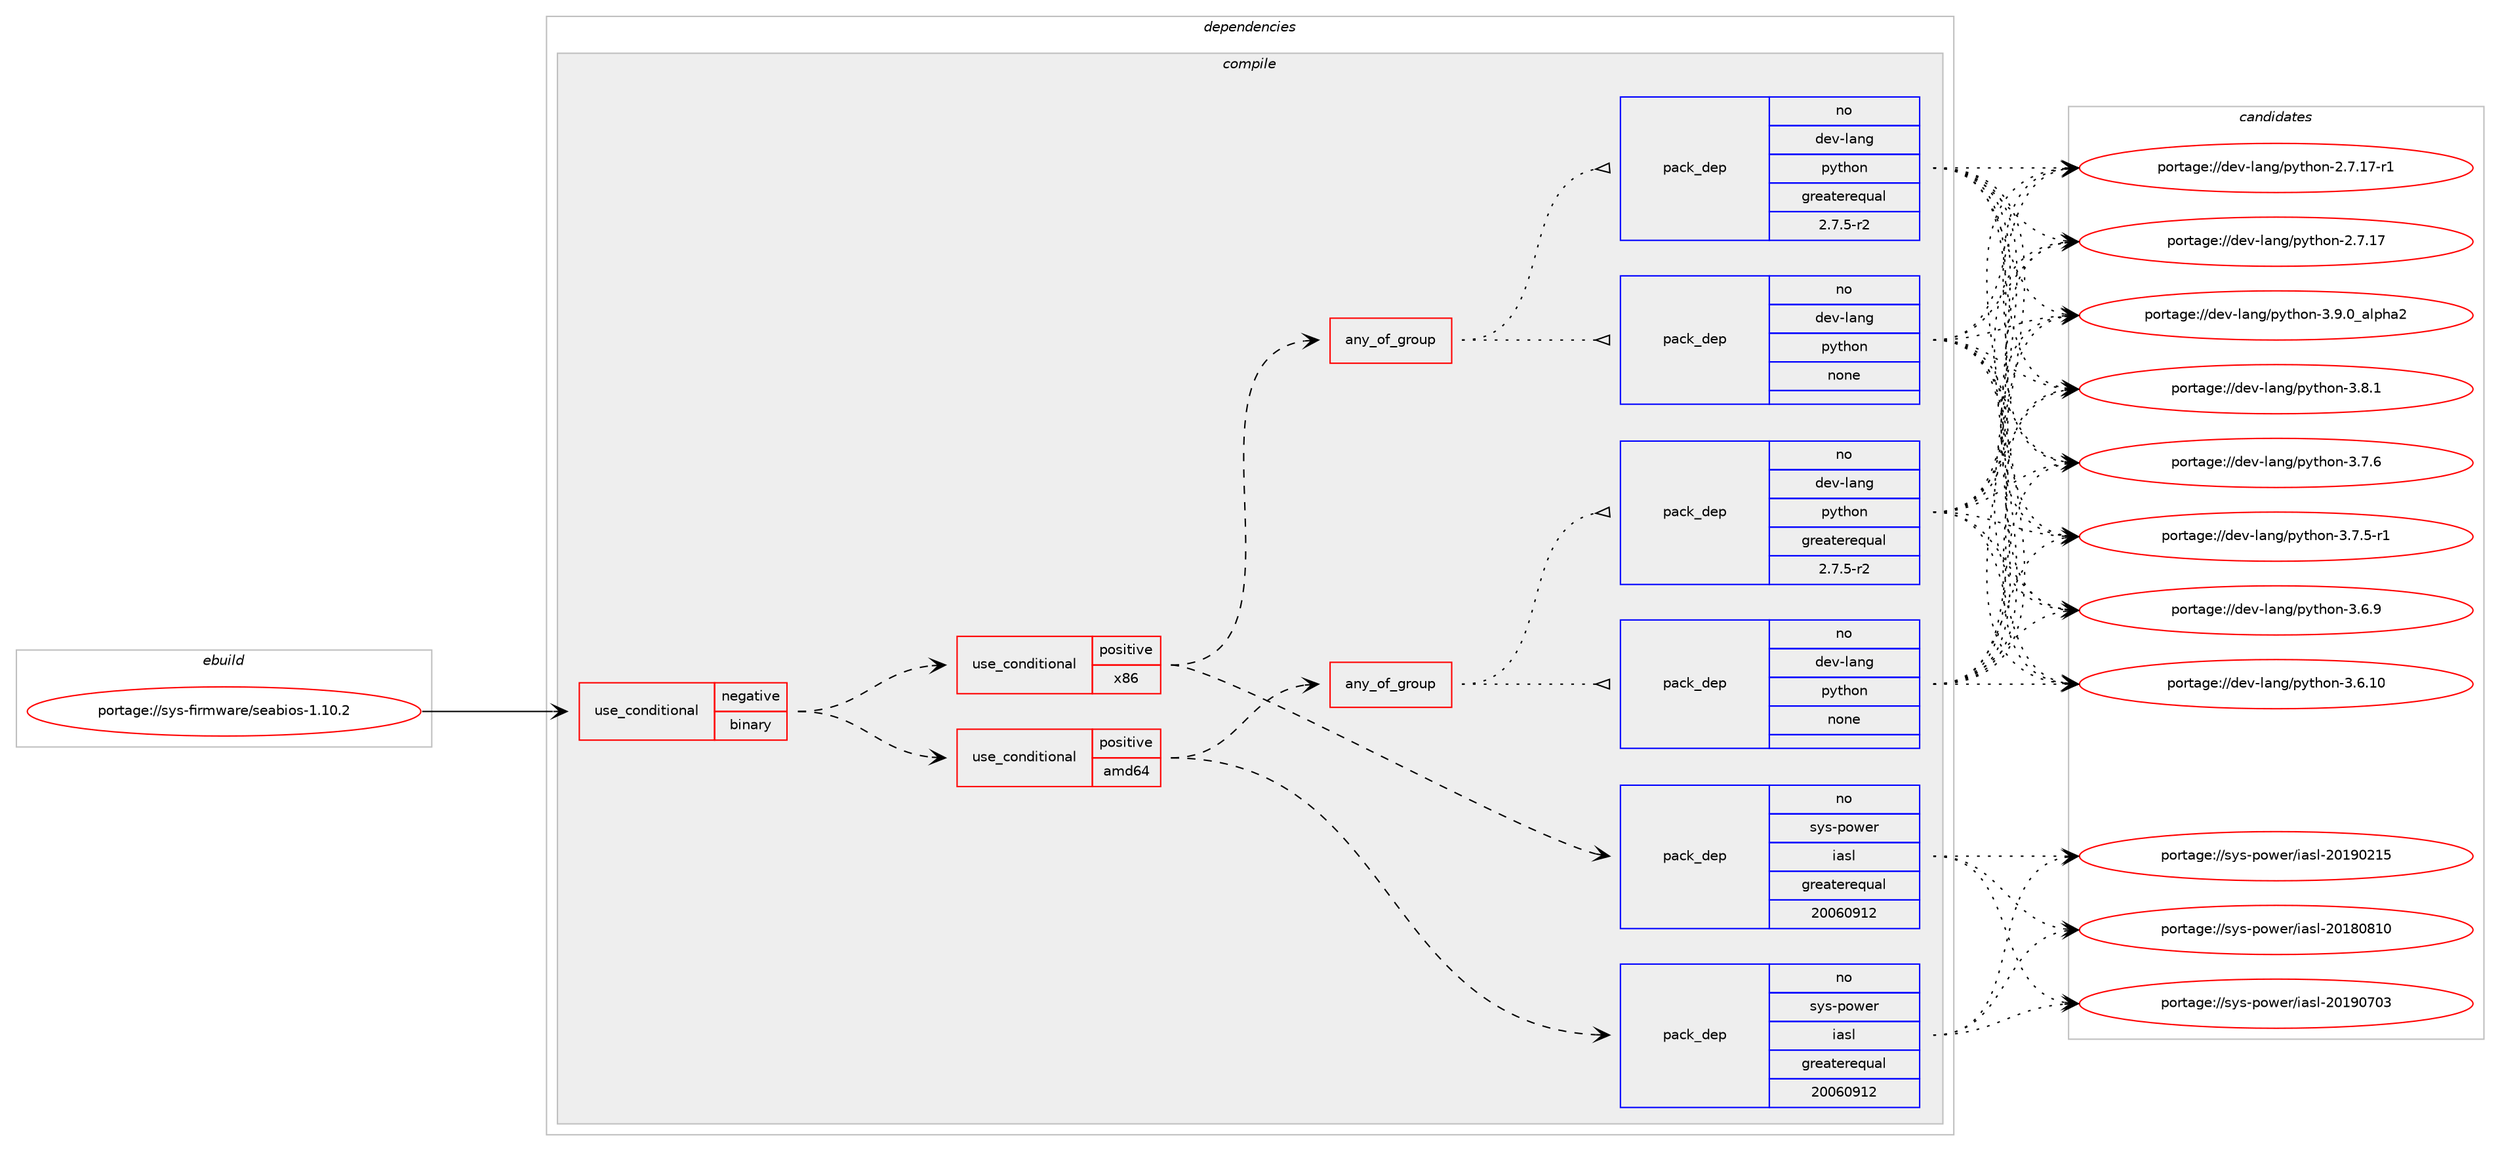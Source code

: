 digraph prolog {

# *************
# Graph options
# *************

newrank=true;
concentrate=true;
compound=true;
graph [rankdir=LR,fontname=Helvetica,fontsize=10,ranksep=1.5];#, ranksep=2.5, nodesep=0.2];
edge  [arrowhead=vee];
node  [fontname=Helvetica,fontsize=10];

# **********
# The ebuild
# **********

subgraph cluster_leftcol {
color=gray;
rank=same;
label=<<i>ebuild</i>>;
id [label="portage://sys-firmware/seabios-1.10.2", color=red, width=4, href="../sys-firmware/seabios-1.10.2.svg"];
}

# ****************
# The dependencies
# ****************

subgraph cluster_midcol {
color=gray;
label=<<i>dependencies</i>>;
subgraph cluster_compile {
fillcolor="#eeeeee";
style=filled;
label=<<i>compile</i>>;
subgraph cond10039 {
dependency51696 [label=<<TABLE BORDER="0" CELLBORDER="1" CELLSPACING="0" CELLPADDING="4"><TR><TD ROWSPAN="3" CELLPADDING="10">use_conditional</TD></TR><TR><TD>negative</TD></TR><TR><TD>binary</TD></TR></TABLE>>, shape=none, color=red];
subgraph cond10040 {
dependency51697 [label=<<TABLE BORDER="0" CELLBORDER="1" CELLSPACING="0" CELLPADDING="4"><TR><TD ROWSPAN="3" CELLPADDING="10">use_conditional</TD></TR><TR><TD>positive</TD></TR><TR><TD>amd64</TD></TR></TABLE>>, shape=none, color=red];
subgraph pack40404 {
dependency51698 [label=<<TABLE BORDER="0" CELLBORDER="1" CELLSPACING="0" CELLPADDING="4" WIDTH="220"><TR><TD ROWSPAN="6" CELLPADDING="30">pack_dep</TD></TR><TR><TD WIDTH="110">no</TD></TR><TR><TD>sys-power</TD></TR><TR><TD>iasl</TD></TR><TR><TD>greaterequal</TD></TR><TR><TD>20060912</TD></TR></TABLE>>, shape=none, color=blue];
}
dependency51697:e -> dependency51698:w [weight=20,style="dashed",arrowhead="vee"];
subgraph any1194 {
dependency51699 [label=<<TABLE BORDER="0" CELLBORDER="1" CELLSPACING="0" CELLPADDING="4"><TR><TD CELLPADDING="10">any_of_group</TD></TR></TABLE>>, shape=none, color=red];subgraph pack40405 {
dependency51700 [label=<<TABLE BORDER="0" CELLBORDER="1" CELLSPACING="0" CELLPADDING="4" WIDTH="220"><TR><TD ROWSPAN="6" CELLPADDING="30">pack_dep</TD></TR><TR><TD WIDTH="110">no</TD></TR><TR><TD>dev-lang</TD></TR><TR><TD>python</TD></TR><TR><TD>none</TD></TR><TR><TD></TD></TR></TABLE>>, shape=none, color=blue];
}
dependency51699:e -> dependency51700:w [weight=20,style="dotted",arrowhead="oinv"];
subgraph pack40406 {
dependency51701 [label=<<TABLE BORDER="0" CELLBORDER="1" CELLSPACING="0" CELLPADDING="4" WIDTH="220"><TR><TD ROWSPAN="6" CELLPADDING="30">pack_dep</TD></TR><TR><TD WIDTH="110">no</TD></TR><TR><TD>dev-lang</TD></TR><TR><TD>python</TD></TR><TR><TD>greaterequal</TD></TR><TR><TD>2.7.5-r2</TD></TR></TABLE>>, shape=none, color=blue];
}
dependency51699:e -> dependency51701:w [weight=20,style="dotted",arrowhead="oinv"];
}
dependency51697:e -> dependency51699:w [weight=20,style="dashed",arrowhead="vee"];
}
dependency51696:e -> dependency51697:w [weight=20,style="dashed",arrowhead="vee"];
subgraph cond10041 {
dependency51702 [label=<<TABLE BORDER="0" CELLBORDER="1" CELLSPACING="0" CELLPADDING="4"><TR><TD ROWSPAN="3" CELLPADDING="10">use_conditional</TD></TR><TR><TD>positive</TD></TR><TR><TD>x86</TD></TR></TABLE>>, shape=none, color=red];
subgraph pack40407 {
dependency51703 [label=<<TABLE BORDER="0" CELLBORDER="1" CELLSPACING="0" CELLPADDING="4" WIDTH="220"><TR><TD ROWSPAN="6" CELLPADDING="30">pack_dep</TD></TR><TR><TD WIDTH="110">no</TD></TR><TR><TD>sys-power</TD></TR><TR><TD>iasl</TD></TR><TR><TD>greaterequal</TD></TR><TR><TD>20060912</TD></TR></TABLE>>, shape=none, color=blue];
}
dependency51702:e -> dependency51703:w [weight=20,style="dashed",arrowhead="vee"];
subgraph any1195 {
dependency51704 [label=<<TABLE BORDER="0" CELLBORDER="1" CELLSPACING="0" CELLPADDING="4"><TR><TD CELLPADDING="10">any_of_group</TD></TR></TABLE>>, shape=none, color=red];subgraph pack40408 {
dependency51705 [label=<<TABLE BORDER="0" CELLBORDER="1" CELLSPACING="0" CELLPADDING="4" WIDTH="220"><TR><TD ROWSPAN="6" CELLPADDING="30">pack_dep</TD></TR><TR><TD WIDTH="110">no</TD></TR><TR><TD>dev-lang</TD></TR><TR><TD>python</TD></TR><TR><TD>none</TD></TR><TR><TD></TD></TR></TABLE>>, shape=none, color=blue];
}
dependency51704:e -> dependency51705:w [weight=20,style="dotted",arrowhead="oinv"];
subgraph pack40409 {
dependency51706 [label=<<TABLE BORDER="0" CELLBORDER="1" CELLSPACING="0" CELLPADDING="4" WIDTH="220"><TR><TD ROWSPAN="6" CELLPADDING="30">pack_dep</TD></TR><TR><TD WIDTH="110">no</TD></TR><TR><TD>dev-lang</TD></TR><TR><TD>python</TD></TR><TR><TD>greaterequal</TD></TR><TR><TD>2.7.5-r2</TD></TR></TABLE>>, shape=none, color=blue];
}
dependency51704:e -> dependency51706:w [weight=20,style="dotted",arrowhead="oinv"];
}
dependency51702:e -> dependency51704:w [weight=20,style="dashed",arrowhead="vee"];
}
dependency51696:e -> dependency51702:w [weight=20,style="dashed",arrowhead="vee"];
}
id:e -> dependency51696:w [weight=20,style="solid",arrowhead="vee"];
}
subgraph cluster_compileandrun {
fillcolor="#eeeeee";
style=filled;
label=<<i>compile and run</i>>;
}
subgraph cluster_run {
fillcolor="#eeeeee";
style=filled;
label=<<i>run</i>>;
}
}

# **************
# The candidates
# **************

subgraph cluster_choices {
rank=same;
color=gray;
label=<<i>candidates</i>>;

subgraph choice40404 {
color=black;
nodesep=1;
choice115121115451121111191011144710597115108455048495748554851 [label="portage://sys-power/iasl-20190703", color=red, width=4,href="../sys-power/iasl-20190703.svg"];
choice115121115451121111191011144710597115108455048495748504953 [label="portage://sys-power/iasl-20190215", color=red, width=4,href="../sys-power/iasl-20190215.svg"];
choice115121115451121111191011144710597115108455048495648564948 [label="portage://sys-power/iasl-20180810", color=red, width=4,href="../sys-power/iasl-20180810.svg"];
dependency51698:e -> choice115121115451121111191011144710597115108455048495748554851:w [style=dotted,weight="100"];
dependency51698:e -> choice115121115451121111191011144710597115108455048495748504953:w [style=dotted,weight="100"];
dependency51698:e -> choice115121115451121111191011144710597115108455048495648564948:w [style=dotted,weight="100"];
}
subgraph choice40405 {
color=black;
nodesep=1;
choice10010111845108971101034711212111610411111045514657464895971081121049750 [label="portage://dev-lang/python-3.9.0_alpha2", color=red, width=4,href="../dev-lang/python-3.9.0_alpha2.svg"];
choice100101118451089711010347112121116104111110455146564649 [label="portage://dev-lang/python-3.8.1", color=red, width=4,href="../dev-lang/python-3.8.1.svg"];
choice100101118451089711010347112121116104111110455146554654 [label="portage://dev-lang/python-3.7.6", color=red, width=4,href="../dev-lang/python-3.7.6.svg"];
choice1001011184510897110103471121211161041111104551465546534511449 [label="portage://dev-lang/python-3.7.5-r1", color=red, width=4,href="../dev-lang/python-3.7.5-r1.svg"];
choice100101118451089711010347112121116104111110455146544657 [label="portage://dev-lang/python-3.6.9", color=red, width=4,href="../dev-lang/python-3.6.9.svg"];
choice10010111845108971101034711212111610411111045514654464948 [label="portage://dev-lang/python-3.6.10", color=red, width=4,href="../dev-lang/python-3.6.10.svg"];
choice100101118451089711010347112121116104111110455046554649554511449 [label="portage://dev-lang/python-2.7.17-r1", color=red, width=4,href="../dev-lang/python-2.7.17-r1.svg"];
choice10010111845108971101034711212111610411111045504655464955 [label="portage://dev-lang/python-2.7.17", color=red, width=4,href="../dev-lang/python-2.7.17.svg"];
dependency51700:e -> choice10010111845108971101034711212111610411111045514657464895971081121049750:w [style=dotted,weight="100"];
dependency51700:e -> choice100101118451089711010347112121116104111110455146564649:w [style=dotted,weight="100"];
dependency51700:e -> choice100101118451089711010347112121116104111110455146554654:w [style=dotted,weight="100"];
dependency51700:e -> choice1001011184510897110103471121211161041111104551465546534511449:w [style=dotted,weight="100"];
dependency51700:e -> choice100101118451089711010347112121116104111110455146544657:w [style=dotted,weight="100"];
dependency51700:e -> choice10010111845108971101034711212111610411111045514654464948:w [style=dotted,weight="100"];
dependency51700:e -> choice100101118451089711010347112121116104111110455046554649554511449:w [style=dotted,weight="100"];
dependency51700:e -> choice10010111845108971101034711212111610411111045504655464955:w [style=dotted,weight="100"];
}
subgraph choice40406 {
color=black;
nodesep=1;
choice10010111845108971101034711212111610411111045514657464895971081121049750 [label="portage://dev-lang/python-3.9.0_alpha2", color=red, width=4,href="../dev-lang/python-3.9.0_alpha2.svg"];
choice100101118451089711010347112121116104111110455146564649 [label="portage://dev-lang/python-3.8.1", color=red, width=4,href="../dev-lang/python-3.8.1.svg"];
choice100101118451089711010347112121116104111110455146554654 [label="portage://dev-lang/python-3.7.6", color=red, width=4,href="../dev-lang/python-3.7.6.svg"];
choice1001011184510897110103471121211161041111104551465546534511449 [label="portage://dev-lang/python-3.7.5-r1", color=red, width=4,href="../dev-lang/python-3.7.5-r1.svg"];
choice100101118451089711010347112121116104111110455146544657 [label="portage://dev-lang/python-3.6.9", color=red, width=4,href="../dev-lang/python-3.6.9.svg"];
choice10010111845108971101034711212111610411111045514654464948 [label="portage://dev-lang/python-3.6.10", color=red, width=4,href="../dev-lang/python-3.6.10.svg"];
choice100101118451089711010347112121116104111110455046554649554511449 [label="portage://dev-lang/python-2.7.17-r1", color=red, width=4,href="../dev-lang/python-2.7.17-r1.svg"];
choice10010111845108971101034711212111610411111045504655464955 [label="portage://dev-lang/python-2.7.17", color=red, width=4,href="../dev-lang/python-2.7.17.svg"];
dependency51701:e -> choice10010111845108971101034711212111610411111045514657464895971081121049750:w [style=dotted,weight="100"];
dependency51701:e -> choice100101118451089711010347112121116104111110455146564649:w [style=dotted,weight="100"];
dependency51701:e -> choice100101118451089711010347112121116104111110455146554654:w [style=dotted,weight="100"];
dependency51701:e -> choice1001011184510897110103471121211161041111104551465546534511449:w [style=dotted,weight="100"];
dependency51701:e -> choice100101118451089711010347112121116104111110455146544657:w [style=dotted,weight="100"];
dependency51701:e -> choice10010111845108971101034711212111610411111045514654464948:w [style=dotted,weight="100"];
dependency51701:e -> choice100101118451089711010347112121116104111110455046554649554511449:w [style=dotted,weight="100"];
dependency51701:e -> choice10010111845108971101034711212111610411111045504655464955:w [style=dotted,weight="100"];
}
subgraph choice40407 {
color=black;
nodesep=1;
choice115121115451121111191011144710597115108455048495748554851 [label="portage://sys-power/iasl-20190703", color=red, width=4,href="../sys-power/iasl-20190703.svg"];
choice115121115451121111191011144710597115108455048495748504953 [label="portage://sys-power/iasl-20190215", color=red, width=4,href="../sys-power/iasl-20190215.svg"];
choice115121115451121111191011144710597115108455048495648564948 [label="portage://sys-power/iasl-20180810", color=red, width=4,href="../sys-power/iasl-20180810.svg"];
dependency51703:e -> choice115121115451121111191011144710597115108455048495748554851:w [style=dotted,weight="100"];
dependency51703:e -> choice115121115451121111191011144710597115108455048495748504953:w [style=dotted,weight="100"];
dependency51703:e -> choice115121115451121111191011144710597115108455048495648564948:w [style=dotted,weight="100"];
}
subgraph choice40408 {
color=black;
nodesep=1;
choice10010111845108971101034711212111610411111045514657464895971081121049750 [label="portage://dev-lang/python-3.9.0_alpha2", color=red, width=4,href="../dev-lang/python-3.9.0_alpha2.svg"];
choice100101118451089711010347112121116104111110455146564649 [label="portage://dev-lang/python-3.8.1", color=red, width=4,href="../dev-lang/python-3.8.1.svg"];
choice100101118451089711010347112121116104111110455146554654 [label="portage://dev-lang/python-3.7.6", color=red, width=4,href="../dev-lang/python-3.7.6.svg"];
choice1001011184510897110103471121211161041111104551465546534511449 [label="portage://dev-lang/python-3.7.5-r1", color=red, width=4,href="../dev-lang/python-3.7.5-r1.svg"];
choice100101118451089711010347112121116104111110455146544657 [label="portage://dev-lang/python-3.6.9", color=red, width=4,href="../dev-lang/python-3.6.9.svg"];
choice10010111845108971101034711212111610411111045514654464948 [label="portage://dev-lang/python-3.6.10", color=red, width=4,href="../dev-lang/python-3.6.10.svg"];
choice100101118451089711010347112121116104111110455046554649554511449 [label="portage://dev-lang/python-2.7.17-r1", color=red, width=4,href="../dev-lang/python-2.7.17-r1.svg"];
choice10010111845108971101034711212111610411111045504655464955 [label="portage://dev-lang/python-2.7.17", color=red, width=4,href="../dev-lang/python-2.7.17.svg"];
dependency51705:e -> choice10010111845108971101034711212111610411111045514657464895971081121049750:w [style=dotted,weight="100"];
dependency51705:e -> choice100101118451089711010347112121116104111110455146564649:w [style=dotted,weight="100"];
dependency51705:e -> choice100101118451089711010347112121116104111110455146554654:w [style=dotted,weight="100"];
dependency51705:e -> choice1001011184510897110103471121211161041111104551465546534511449:w [style=dotted,weight="100"];
dependency51705:e -> choice100101118451089711010347112121116104111110455146544657:w [style=dotted,weight="100"];
dependency51705:e -> choice10010111845108971101034711212111610411111045514654464948:w [style=dotted,weight="100"];
dependency51705:e -> choice100101118451089711010347112121116104111110455046554649554511449:w [style=dotted,weight="100"];
dependency51705:e -> choice10010111845108971101034711212111610411111045504655464955:w [style=dotted,weight="100"];
}
subgraph choice40409 {
color=black;
nodesep=1;
choice10010111845108971101034711212111610411111045514657464895971081121049750 [label="portage://dev-lang/python-3.9.0_alpha2", color=red, width=4,href="../dev-lang/python-3.9.0_alpha2.svg"];
choice100101118451089711010347112121116104111110455146564649 [label="portage://dev-lang/python-3.8.1", color=red, width=4,href="../dev-lang/python-3.8.1.svg"];
choice100101118451089711010347112121116104111110455146554654 [label="portage://dev-lang/python-3.7.6", color=red, width=4,href="../dev-lang/python-3.7.6.svg"];
choice1001011184510897110103471121211161041111104551465546534511449 [label="portage://dev-lang/python-3.7.5-r1", color=red, width=4,href="../dev-lang/python-3.7.5-r1.svg"];
choice100101118451089711010347112121116104111110455146544657 [label="portage://dev-lang/python-3.6.9", color=red, width=4,href="../dev-lang/python-3.6.9.svg"];
choice10010111845108971101034711212111610411111045514654464948 [label="portage://dev-lang/python-3.6.10", color=red, width=4,href="../dev-lang/python-3.6.10.svg"];
choice100101118451089711010347112121116104111110455046554649554511449 [label="portage://dev-lang/python-2.7.17-r1", color=red, width=4,href="../dev-lang/python-2.7.17-r1.svg"];
choice10010111845108971101034711212111610411111045504655464955 [label="portage://dev-lang/python-2.7.17", color=red, width=4,href="../dev-lang/python-2.7.17.svg"];
dependency51706:e -> choice10010111845108971101034711212111610411111045514657464895971081121049750:w [style=dotted,weight="100"];
dependency51706:e -> choice100101118451089711010347112121116104111110455146564649:w [style=dotted,weight="100"];
dependency51706:e -> choice100101118451089711010347112121116104111110455146554654:w [style=dotted,weight="100"];
dependency51706:e -> choice1001011184510897110103471121211161041111104551465546534511449:w [style=dotted,weight="100"];
dependency51706:e -> choice100101118451089711010347112121116104111110455146544657:w [style=dotted,weight="100"];
dependency51706:e -> choice10010111845108971101034711212111610411111045514654464948:w [style=dotted,weight="100"];
dependency51706:e -> choice100101118451089711010347112121116104111110455046554649554511449:w [style=dotted,weight="100"];
dependency51706:e -> choice10010111845108971101034711212111610411111045504655464955:w [style=dotted,weight="100"];
}
}

}

